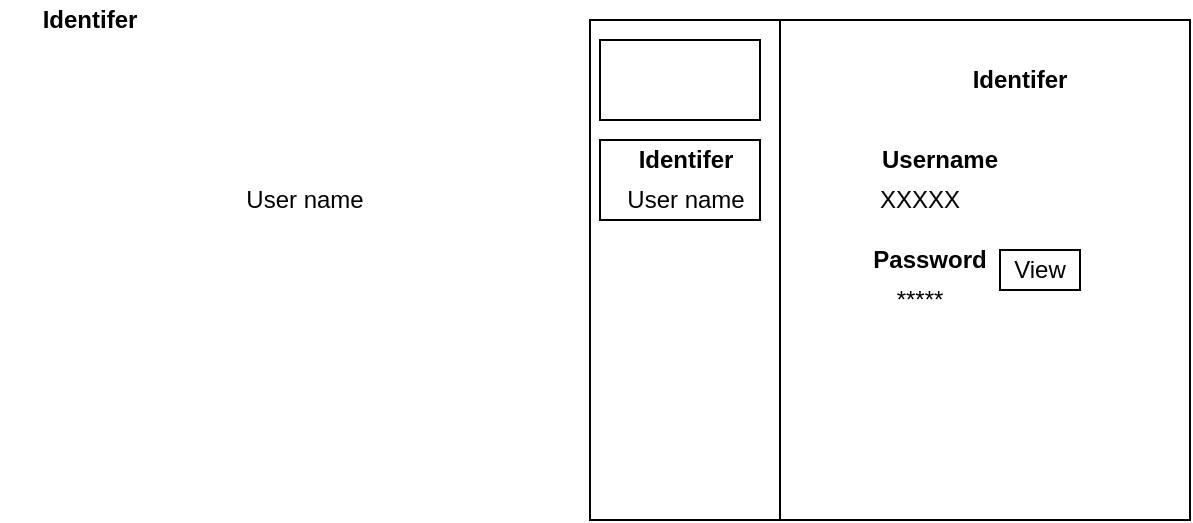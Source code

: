 <mxfile version="14.6.13" type="device"><diagram id="31h4eHXQv6_h5aMov-VA" name="Page-1"><mxGraphModel dx="2272" dy="862" grid="1" gridSize="10" guides="1" tooltips="1" connect="1" arrows="1" fold="1" page="1" pageScale="1" pageWidth="850" pageHeight="1100" math="0" shadow="0"><root><mxCell id="0"/><mxCell id="1" parent="0"/><mxCell id="gC5egMcFGA4Flme5a7VE-1" value="" style="rounded=0;whiteSpace=wrap;html=1;" vertex="1" parent="1"><mxGeometry x="275" y="300" width="300" height="250" as="geometry"/></mxCell><mxCell id="gC5egMcFGA4Flme5a7VE-7" value="" style="rounded=0;whiteSpace=wrap;html=1;" vertex="1" parent="1"><mxGeometry x="275" y="300" width="95" height="250" as="geometry"/></mxCell><mxCell id="gC5egMcFGA4Flme5a7VE-10" value="" style="rounded=0;whiteSpace=wrap;html=1;" vertex="1" parent="1"><mxGeometry x="280" y="360" width="80" height="40" as="geometry"/></mxCell><mxCell id="gC5egMcFGA4Flme5a7VE-3" value="" style="rounded=0;whiteSpace=wrap;html=1;" vertex="1" parent="1"><mxGeometry x="280" y="310" width="80" height="40" as="geometry"/></mxCell><mxCell id="gC5egMcFGA4Flme5a7VE-5" value="&lt;b&gt;Identifer&lt;/b&gt;" style="text;html=1;strokeColor=none;fillColor=none;align=center;verticalAlign=middle;whiteSpace=wrap;rounded=0;" vertex="1" parent="1"><mxGeometry x="-20" y="290" width="90" height="20" as="geometry"/></mxCell><mxCell id="gC5egMcFGA4Flme5a7VE-6" value="User name" style="text;html=1;strokeColor=none;fillColor=none;align=center;verticalAlign=middle;whiteSpace=wrap;rounded=0;" vertex="1" parent="1"><mxGeometry x="100" y="380" width="65" height="20" as="geometry"/></mxCell><mxCell id="gC5egMcFGA4Flme5a7VE-8" value="&lt;b&gt;Identifer&lt;/b&gt;" style="text;html=1;strokeColor=none;fillColor=none;align=center;verticalAlign=middle;whiteSpace=wrap;rounded=0;" vertex="1" parent="1"><mxGeometry x="277.5" y="360" width="90" height="20" as="geometry"/></mxCell><mxCell id="gC5egMcFGA4Flme5a7VE-9" value="User name" style="text;html=1;strokeColor=none;fillColor=none;align=center;verticalAlign=middle;whiteSpace=wrap;rounded=0;" vertex="1" parent="1"><mxGeometry x="287.5" y="380" width="70" height="20" as="geometry"/></mxCell><mxCell id="gC5egMcFGA4Flme5a7VE-11" value="&lt;b&gt;Identifer&lt;/b&gt;" style="text;html=1;strokeColor=none;fillColor=none;align=center;verticalAlign=middle;whiteSpace=wrap;rounded=0;" vertex="1" parent="1"><mxGeometry x="470" y="320" width="40" height="20" as="geometry"/></mxCell><mxCell id="gC5egMcFGA4Flme5a7VE-12" value="Username" style="text;html=1;strokeColor=none;fillColor=none;align=center;verticalAlign=middle;whiteSpace=wrap;rounded=0;fontStyle=1" vertex="1" parent="1"><mxGeometry x="430" y="360" width="40" height="20" as="geometry"/></mxCell><mxCell id="gC5egMcFGA4Flme5a7VE-13" value="XXXXX" style="text;html=1;strokeColor=none;fillColor=none;align=center;verticalAlign=middle;whiteSpace=wrap;rounded=0;" vertex="1" parent="1"><mxGeometry x="420" y="380" width="40" height="20" as="geometry"/></mxCell><mxCell id="gC5egMcFGA4Flme5a7VE-14" value="&lt;b&gt;Password&lt;/b&gt;" style="text;html=1;strokeColor=none;fillColor=none;align=center;verticalAlign=middle;whiteSpace=wrap;rounded=0;" vertex="1" parent="1"><mxGeometry x="425" y="410" width="40" height="20" as="geometry"/></mxCell><mxCell id="gC5egMcFGA4Flme5a7VE-17" value="*****" style="text;html=1;strokeColor=none;fillColor=none;align=center;verticalAlign=middle;whiteSpace=wrap;rounded=0;" vertex="1" parent="1"><mxGeometry x="420" y="430" width="40" height="20" as="geometry"/></mxCell><mxCell id="gC5egMcFGA4Flme5a7VE-18" value="View" style="rounded=0;whiteSpace=wrap;html=1;" vertex="1" parent="1"><mxGeometry x="480" y="415" width="40" height="20" as="geometry"/></mxCell></root></mxGraphModel></diagram></mxfile>